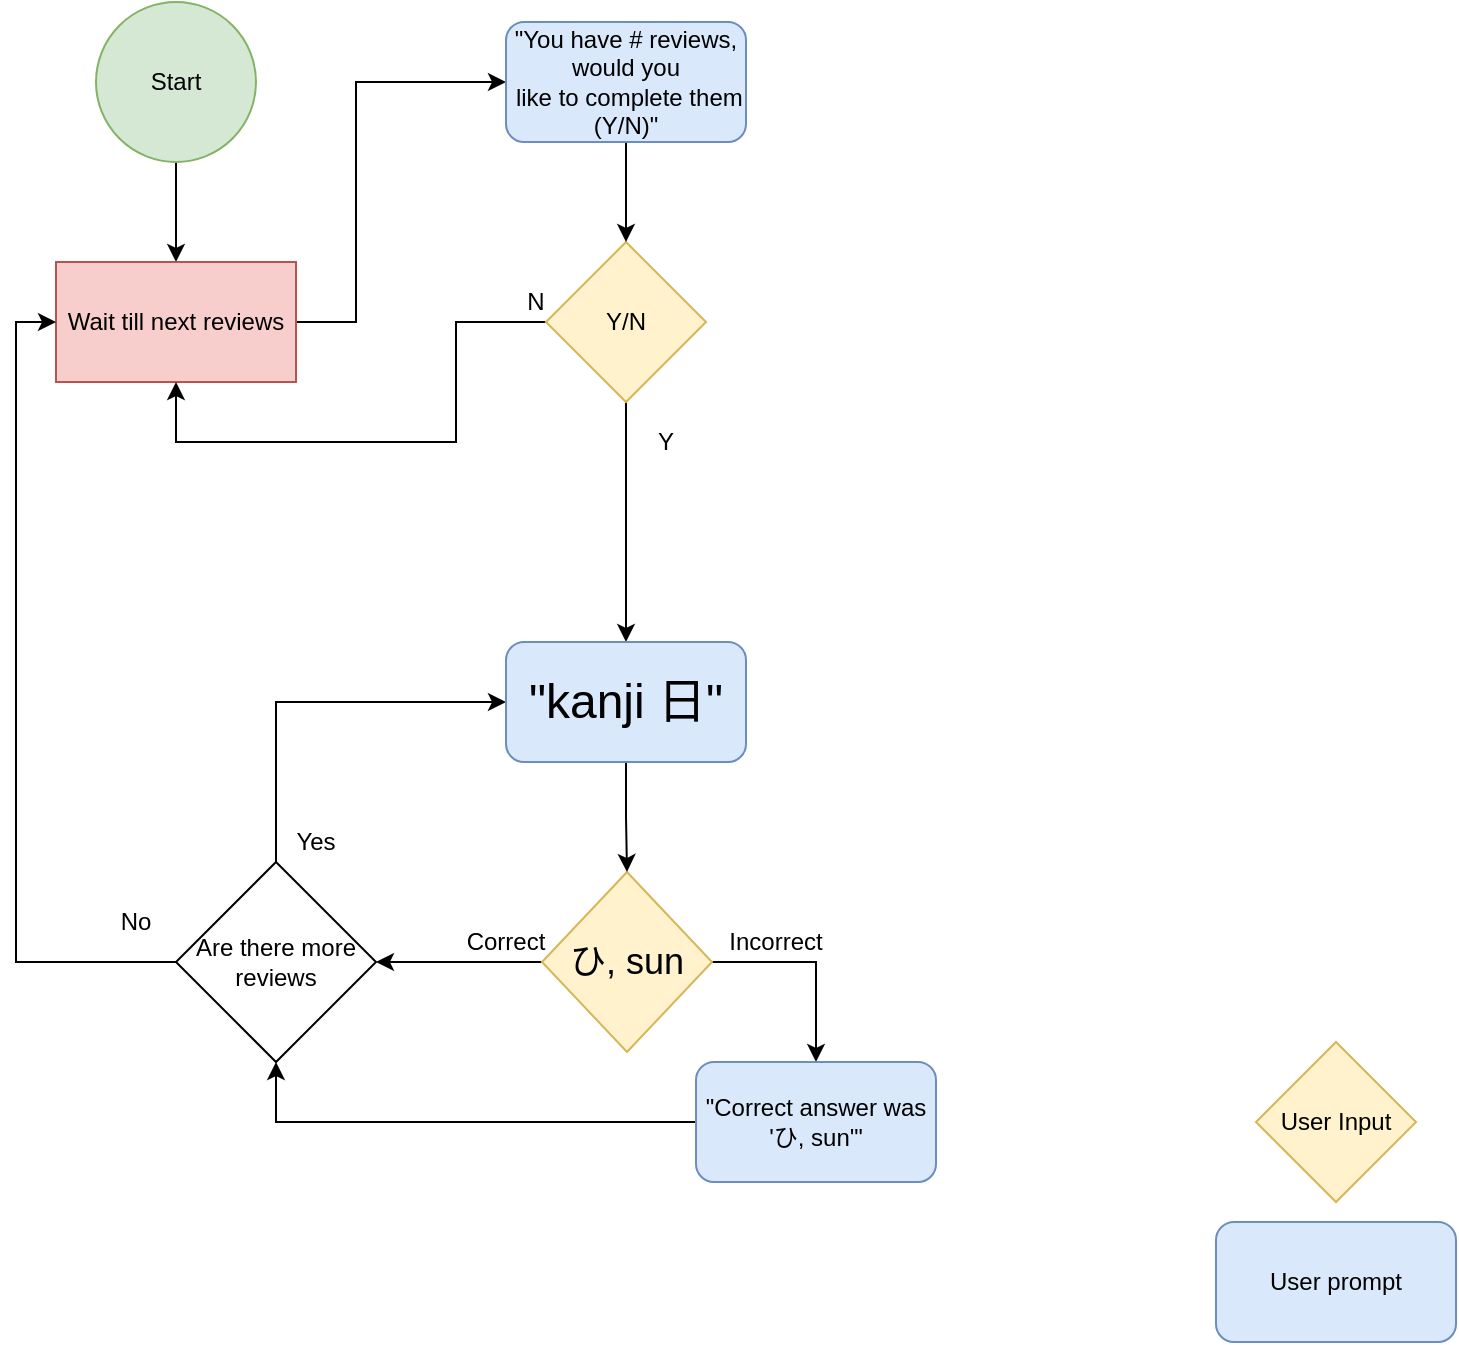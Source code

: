 <mxfile version="14.1.8" type="device"><diagram id="NrcfXiBchzte8IxUZc5T" name="v1"><mxGraphModel dx="1422" dy="762" grid="1" gridSize="10" guides="1" tooltips="1" connect="1" arrows="1" fold="1" page="1" pageScale="1" pageWidth="850" pageHeight="1100" math="0" shadow="0"><root><mxCell id="0"/><mxCell id="1" parent="0"/><mxCell id="53_Ta9J1jRKoPZHYsRTG-60" style="edgeStyle=orthogonalEdgeStyle;rounded=0;orthogonalLoop=1;jettySize=auto;html=1;entryX=0.5;entryY=0;entryDx=0;entryDy=0;" edge="1" parent="1" source="53_Ta9J1jRKoPZHYsRTG-2" target="53_Ta9J1jRKoPZHYsRTG-7"><mxGeometry relative="1" as="geometry"/></mxCell><mxCell id="53_Ta9J1jRKoPZHYsRTG-2" value="Start" style="ellipse;whiteSpace=wrap;html=1;aspect=fixed;fillColor=#d5e8d4;strokeColor=#82b366;" vertex="1" parent="1"><mxGeometry x="160" y="40" width="80" height="80" as="geometry"/></mxCell><mxCell id="53_Ta9J1jRKoPZHYsRTG-46" style="edgeStyle=orthogonalEdgeStyle;rounded=0;orthogonalLoop=1;jettySize=auto;html=1;entryX=0;entryY=0.5;entryDx=0;entryDy=0;" edge="1" parent="1" target="53_Ta9J1jRKoPZHYsRTG-44"><mxGeometry relative="1" as="geometry"><mxPoint x="260" y="200" as="sourcePoint"/><Array as="points"><mxPoint x="290" y="200"/><mxPoint x="290" y="80"/></Array></mxGeometry></mxCell><mxCell id="53_Ta9J1jRKoPZHYsRTG-7" value="Wait till next reviews" style="rounded=0;whiteSpace=wrap;html=1;fillColor=#f8cecc;strokeColor=#b85450;" vertex="1" parent="1"><mxGeometry x="140" y="170" width="120" height="60" as="geometry"/></mxCell><mxCell id="53_Ta9J1jRKoPZHYsRTG-51" style="edgeStyle=orthogonalEdgeStyle;rounded=0;orthogonalLoop=1;jettySize=auto;html=1;entryX=0.5;entryY=0;entryDx=0;entryDy=0;" edge="1" parent="1" source="53_Ta9J1jRKoPZHYsRTG-22" target="53_Ta9J1jRKoPZHYsRTG-49"><mxGeometry relative="1" as="geometry"/></mxCell><mxCell id="53_Ta9J1jRKoPZHYsRTG-58" style="edgeStyle=orthogonalEdgeStyle;rounded=0;orthogonalLoop=1;jettySize=auto;html=1;entryX=0.5;entryY=1;entryDx=0;entryDy=0;" edge="1" parent="1" source="53_Ta9J1jRKoPZHYsRTG-22" target="53_Ta9J1jRKoPZHYsRTG-7"><mxGeometry relative="1" as="geometry"><Array as="points"><mxPoint x="340" y="200"/><mxPoint x="340" y="260"/><mxPoint x="200" y="260"/></Array></mxGeometry></mxCell><mxCell id="53_Ta9J1jRKoPZHYsRTG-22" value="Y/N" style="rhombus;whiteSpace=wrap;html=1;fillColor=#fff2cc;strokeColor=#d6b656;" vertex="1" parent="1"><mxGeometry x="385" y="160" width="80" height="80" as="geometry"/></mxCell><mxCell id="53_Ta9J1jRKoPZHYsRTG-25" value="N" style="text;html=1;strokeColor=none;fillColor=none;align=center;verticalAlign=middle;whiteSpace=wrap;rounded=0;" vertex="1" parent="1"><mxGeometry x="360" y="180" width="40" height="20" as="geometry"/></mxCell><mxCell id="53_Ta9J1jRKoPZHYsRTG-26" value="Y" style="text;html=1;strokeColor=none;fillColor=none;align=center;verticalAlign=middle;whiteSpace=wrap;rounded=0;" vertex="1" parent="1"><mxGeometry x="425" y="250" width="40" height="20" as="geometry"/></mxCell><mxCell id="53_Ta9J1jRKoPZHYsRTG-35" style="edgeStyle=orthogonalEdgeStyle;rounded=0;orthogonalLoop=1;jettySize=auto;html=1;entryX=1;entryY=0.5;entryDx=0;entryDy=0;" edge="1" parent="1" source="53_Ta9J1jRKoPZHYsRTG-29" target="53_Ta9J1jRKoPZHYsRTG-33"><mxGeometry relative="1" as="geometry"/></mxCell><mxCell id="53_Ta9J1jRKoPZHYsRTG-55" style="edgeStyle=orthogonalEdgeStyle;rounded=0;orthogonalLoop=1;jettySize=auto;html=1;" edge="1" parent="1" source="53_Ta9J1jRKoPZHYsRTG-29" target="53_Ta9J1jRKoPZHYsRTG-53"><mxGeometry relative="1" as="geometry"><Array as="points"><mxPoint x="520" y="520"/></Array></mxGeometry></mxCell><mxCell id="53_Ta9J1jRKoPZHYsRTG-29" value="&lt;font style=&quot;font-size: 18px&quot;&gt;ひ, sun&lt;/font&gt;" style="rhombus;whiteSpace=wrap;html=1;fillColor=#fff2cc;strokeColor=#d6b656;" vertex="1" parent="1"><mxGeometry x="383" y="475" width="85" height="90" as="geometry"/></mxCell><mxCell id="53_Ta9J1jRKoPZHYsRTG-31" value="User Input" style="rhombus;whiteSpace=wrap;html=1;fillColor=#fff2cc;strokeColor=#d6b656;" vertex="1" parent="1"><mxGeometry x="740" y="560" width="80" height="80" as="geometry"/></mxCell><mxCell id="53_Ta9J1jRKoPZHYsRTG-50" style="edgeStyle=orthogonalEdgeStyle;rounded=0;orthogonalLoop=1;jettySize=auto;html=1;entryX=0;entryY=0.5;entryDx=0;entryDy=0;" edge="1" parent="1" source="53_Ta9J1jRKoPZHYsRTG-33" target="53_Ta9J1jRKoPZHYsRTG-49"><mxGeometry relative="1" as="geometry"><Array as="points"><mxPoint x="250" y="390"/></Array></mxGeometry></mxCell><mxCell id="53_Ta9J1jRKoPZHYsRTG-57" style="edgeStyle=orthogonalEdgeStyle;rounded=0;orthogonalLoop=1;jettySize=auto;html=1;entryX=0;entryY=0.5;entryDx=0;entryDy=0;" edge="1" parent="1" source="53_Ta9J1jRKoPZHYsRTG-33" target="53_Ta9J1jRKoPZHYsRTG-7"><mxGeometry relative="1" as="geometry"><Array as="points"><mxPoint x="120" y="520"/><mxPoint x="120" y="200"/></Array></mxGeometry></mxCell><mxCell id="53_Ta9J1jRKoPZHYsRTG-33" value="Are there more reviews" style="rhombus;whiteSpace=wrap;html=1;" vertex="1" parent="1"><mxGeometry x="200" y="470" width="100" height="100" as="geometry"/></mxCell><mxCell id="53_Ta9J1jRKoPZHYsRTG-38" value="Yes" style="text;html=1;strokeColor=none;fillColor=none;align=center;verticalAlign=middle;whiteSpace=wrap;rounded=0;" vertex="1" parent="1"><mxGeometry x="250" y="450" width="40" height="20" as="geometry"/></mxCell><mxCell id="53_Ta9J1jRKoPZHYsRTG-40" value="No" style="text;html=1;strokeColor=none;fillColor=none;align=center;verticalAlign=middle;whiteSpace=wrap;rounded=0;" vertex="1" parent="1"><mxGeometry x="160" y="490" width="40" height="20" as="geometry"/></mxCell><mxCell id="53_Ta9J1jRKoPZHYsRTG-41" value="Correct" style="text;html=1;strokeColor=none;fillColor=none;align=center;verticalAlign=middle;whiteSpace=wrap;rounded=0;" vertex="1" parent="1"><mxGeometry x="345" y="500" width="40" height="20" as="geometry"/></mxCell><mxCell id="53_Ta9J1jRKoPZHYsRTG-42" value="Incorrect" style="text;html=1;strokeColor=none;fillColor=none;align=center;verticalAlign=middle;whiteSpace=wrap;rounded=0;" vertex="1" parent="1"><mxGeometry x="480" y="500" width="40" height="20" as="geometry"/></mxCell><mxCell id="53_Ta9J1jRKoPZHYsRTG-47" style="edgeStyle=orthogonalEdgeStyle;rounded=0;orthogonalLoop=1;jettySize=auto;html=1;entryX=0.5;entryY=0;entryDx=0;entryDy=0;" edge="1" parent="1" source="53_Ta9J1jRKoPZHYsRTG-44" target="53_Ta9J1jRKoPZHYsRTG-22"><mxGeometry relative="1" as="geometry"/></mxCell><mxCell id="53_Ta9J1jRKoPZHYsRTG-44" value="&lt;span&gt;&quot;You have # reviews, would you&lt;/span&gt;&lt;br&gt;&lt;span&gt;&amp;nbsp;like to complete them (Y/N)&quot;&lt;/span&gt;" style="rounded=1;whiteSpace=wrap;html=1;fillColor=#dae8fc;strokeColor=#6c8ebf;" vertex="1" parent="1"><mxGeometry x="365" y="50" width="120" height="60" as="geometry"/></mxCell><mxCell id="53_Ta9J1jRKoPZHYsRTG-48" value="&lt;span&gt;User prompt&lt;/span&gt;" style="rounded=1;whiteSpace=wrap;html=1;fillColor=#dae8fc;strokeColor=#6c8ebf;" vertex="1" parent="1"><mxGeometry x="720" y="650" width="120" height="60" as="geometry"/></mxCell><mxCell id="53_Ta9J1jRKoPZHYsRTG-52" style="edgeStyle=orthogonalEdgeStyle;rounded=0;orthogonalLoop=1;jettySize=auto;html=1;entryX=0.5;entryY=0;entryDx=0;entryDy=0;" edge="1" parent="1" source="53_Ta9J1jRKoPZHYsRTG-49" target="53_Ta9J1jRKoPZHYsRTG-29"><mxGeometry relative="1" as="geometry"/></mxCell><mxCell id="53_Ta9J1jRKoPZHYsRTG-49" value="&lt;span style=&quot;font-size: 24px&quot;&gt;&quot;kanji 日&quot;&lt;/span&gt;" style="rounded=1;whiteSpace=wrap;html=1;fillColor=#dae8fc;strokeColor=#6c8ebf;" vertex="1" parent="1"><mxGeometry x="365" y="360" width="120" height="60" as="geometry"/></mxCell><mxCell id="53_Ta9J1jRKoPZHYsRTG-56" style="edgeStyle=orthogonalEdgeStyle;rounded=0;orthogonalLoop=1;jettySize=auto;html=1;entryX=0.5;entryY=1;entryDx=0;entryDy=0;" edge="1" parent="1" source="53_Ta9J1jRKoPZHYsRTG-53" target="53_Ta9J1jRKoPZHYsRTG-33"><mxGeometry relative="1" as="geometry"/></mxCell><mxCell id="53_Ta9J1jRKoPZHYsRTG-53" value="&lt;span&gt;&quot;Correct answer was 'ひ, sun'&quot;&lt;/span&gt;" style="rounded=1;whiteSpace=wrap;html=1;fillColor=#dae8fc;strokeColor=#6c8ebf;" vertex="1" parent="1"><mxGeometry x="460" y="570" width="120" height="60" as="geometry"/></mxCell></root></mxGraphModel></diagram></mxfile>